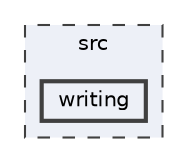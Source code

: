 digraph "src/writing"
{
 // LATEX_PDF_SIZE
  bgcolor="transparent";
  edge [fontname=Helvetica,fontsize=10,labelfontname=Helvetica,labelfontsize=10];
  node [fontname=Helvetica,fontsize=10,shape=box,height=0.2,width=0.4];
  compound=true
  subgraph clusterdir_61c9e5842729cb34568d93cb98ad85b9 {
    graph [ bgcolor="#edf0f7", pencolor="grey25", label="src", fontname=Helvetica,fontsize=10 style="filled,dashed", URL="dir_61c9e5842729cb34568d93cb98ad85b9.html",tooltip=""]
  dir_d9cd2d0868754a4142dc9e3bf2caeb9b [label="writing", fillcolor="#edf0f7", color="grey25", style="filled,bold", URL="dir_d9cd2d0868754a4142dc9e3bf2caeb9b.html",tooltip=""];
  }
}
